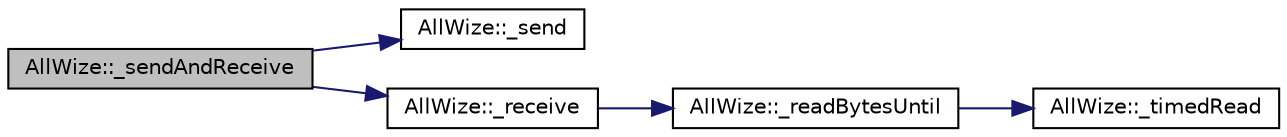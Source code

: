 digraph "AllWize::_sendAndReceive"
{
  edge [fontname="Helvetica",fontsize="10",labelfontname="Helvetica",labelfontsize="10"];
  node [fontname="Helvetica",fontsize="10",shape=record];
  rankdir="LR";
  Node488 [label="AllWize::_sendAndReceive",height=0.2,width=0.4,color="black", fillcolor="grey75", style="filled", fontcolor="black"];
  Node488 -> Node489 [color="midnightblue",fontsize="10",style="solid",fontname="Helvetica"];
  Node489 [label="AllWize::_send",height=0.2,width=0.4,color="black", fillcolor="white", style="filled",URL="$classAllWize.html#ac194cac5fd63b864ef567fb7a51a2ac9",tooltip="Sends a binary buffer to the module UART. Returns the number of bytes actually sent. "];
  Node488 -> Node490 [color="midnightblue",fontsize="10",style="solid",fontname="Helvetica"];
  Node490 [label="AllWize::_receive",height=0.2,width=0.4,color="black", fillcolor="white", style="filled",URL="$classAllWize.html#a197c8bd0c47789acefd4e360ca697feb",tooltip="Listens to incoming data from the module until timeout or END_OF_RESPONSE. "];
  Node490 -> Node491 [color="midnightblue",fontsize="10",style="solid",fontname="Helvetica"];
  Node491 [label="AllWize::_readBytesUntil",height=0.2,width=0.4,color="black", fillcolor="white", style="filled",URL="$classAllWize.html#a3cdbc480293b0e3c24107c549b485d5c",tooltip="Reads the stream buffer up to a certain char or times out. "];
  Node491 -> Node492 [color="midnightblue",fontsize="10",style="solid",fontname="Helvetica"];
  Node492 [label="AllWize::_timedRead",height=0.2,width=0.4,color="black", fillcolor="white", style="filled",URL="$classAllWize.html#ac33ba05cebc3de22babb477922a07eaf",tooltip="Reads a byte from the stream with a timeout. "];
}
